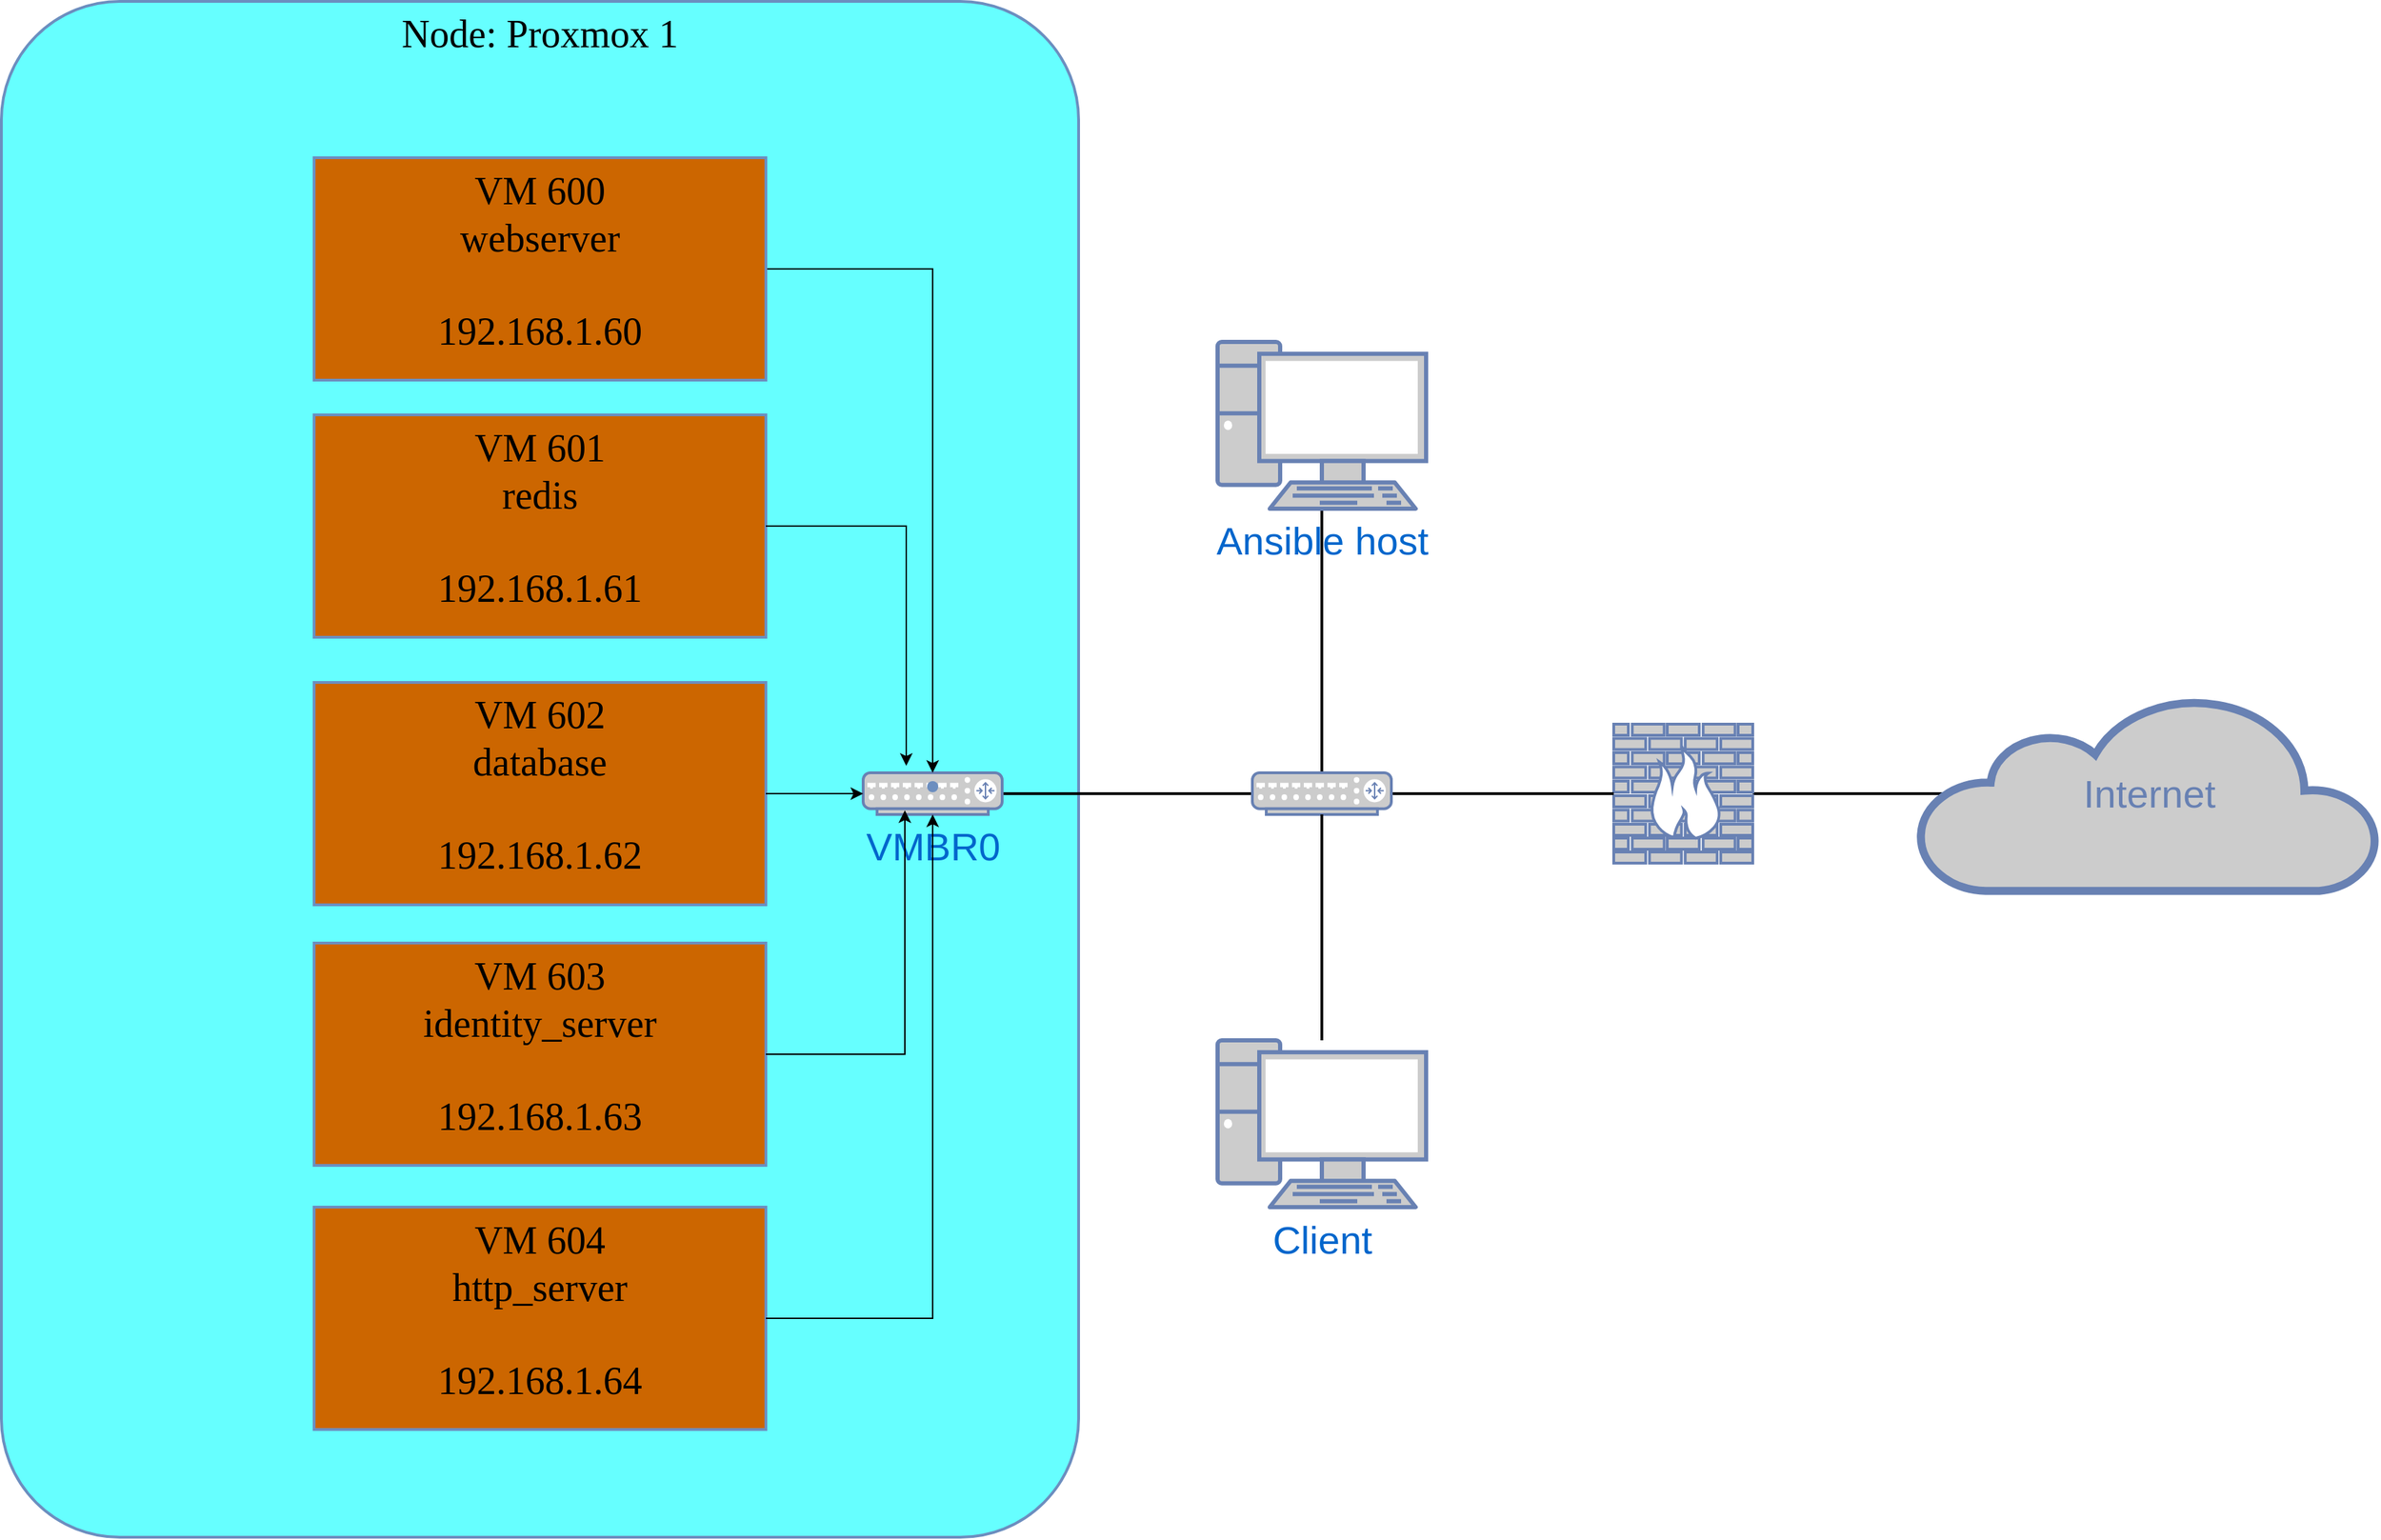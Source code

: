 <mxfile version="22.0.6" type="device">
  <diagram name="Page-1" id="bfe91b75-5d2c-26a0-9c1d-138518896778">
    <mxGraphModel dx="1110" dy="1237" grid="1" gridSize="10" guides="1" tooltips="1" connect="1" arrows="1" fold="1" page="1" pageScale="1" pageWidth="1100" pageHeight="850" background="none" math="0" shadow="0">
      <root>
        <mxCell id="0" />
        <mxCell id="1" parent="0" />
        <mxCell id="7c3789c024ecab99-16" style="edgeStyle=none;html=1;labelBackgroundColor=none;endArrow=none;endFill=0;strokeWidth=2;fontFamily=Verdana;fontSize=15;fontColor=#036897;entryX=0.5;entryY=0;entryDx=0;entryDy=0;entryPerimeter=0;" parent="1" source="7c3789c024ecab99-5" target="7c3789c024ecab99-54" edge="1">
          <mxGeometry relative="1" as="geometry" />
        </mxCell>
        <mxCell id="7c3789c024ecab99-78" value="Node: Proxmox 1" style="rounded=1;whiteSpace=wrap;html=1;shadow=0;comic=0;strokeColor=#6c8ebf;strokeWidth=2;fillColor=#66FFFF;fontFamily=Verdana;fontSize=28;align=center;arcSize=11;verticalAlign=top;" parent="1" vertex="1">
          <mxGeometry x="350" y="215" width="775" height="1105" as="geometry" />
        </mxCell>
        <mxCell id="Tuya2Ku8BdQIEGYvyPrj-4" style="edgeStyle=orthogonalEdgeStyle;rounded=0;orthogonalLoop=1;jettySize=auto;html=1;endArrow=none;endFill=0;entryX=0.06;entryY=0.5;entryDx=0;entryDy=0;entryPerimeter=0;strokeWidth=2;" edge="1" parent="1" source="7c3789c024ecab99-8" target="7c3789c024ecab99-53">
          <mxGeometry relative="1" as="geometry" />
        </mxCell>
        <mxCell id="7c3789c024ecab99-8" value="" style="fontColor=#0066CC;verticalAlign=top;verticalLabelPosition=bottom;labelPosition=center;align=center;html=1;fillColor=#CCCCCC;strokeColor=#6881B3;gradientColor=none;gradientDirection=north;strokeWidth=2;shape=mxgraph.networks.firewall;rounded=0;shadow=0;comic=0;" parent="1" vertex="1">
          <mxGeometry x="1510" y="735" width="100" height="100" as="geometry" />
        </mxCell>
        <mxCell id="7c3789c024ecab99-52" style="edgeStyle=none;html=1;labelBackgroundColor=none;endArrow=none;endFill=0;strokeWidth=2;fontFamily=Verdana;fontSize=15;fontColor=#036897;entryX=0;entryY=0.5;entryDx=0;entryDy=0;entryPerimeter=0;" parent="1" source="7c3789c024ecab99-10" target="7c3789c024ecab99-54" edge="1">
          <mxGeometry relative="1" as="geometry">
            <mxPoint x="1430" y="720" as="targetPoint" />
          </mxGeometry>
        </mxCell>
        <mxCell id="7c3789c024ecab99-10" value="&lt;font style=&quot;font-size: 28px;&quot;&gt;VMBR0&lt;/font&gt;" style="fontColor=#0066CC;verticalAlign=top;verticalLabelPosition=bottom;labelPosition=center;align=center;html=1;fillColor=#CCCCCC;strokeColor=#6881B3;gradientColor=none;gradientDirection=north;strokeWidth=2;shape=mxgraph.networks.router;rounded=0;shadow=0;comic=0;" parent="1" vertex="1">
          <mxGeometry x="970" y="770" width="100" height="30" as="geometry" />
        </mxCell>
        <mxCell id="7c3789c024ecab99-5" value="Ansible host" style="fontColor=#0066CC;verticalAlign=top;verticalLabelPosition=bottom;labelPosition=center;align=center;html=1;fillColor=#CCCCCC;strokeColor=#6881B3;gradientColor=none;gradientDirection=north;strokeWidth=2;shape=mxgraph.networks.pc;rounded=0;shadow=0;comic=0;fontSize=28;" parent="1" vertex="1">
          <mxGeometry x="1225" y="460" width="150" height="120" as="geometry" />
        </mxCell>
        <mxCell id="7c3789c024ecab99-53" value="Internet" style="html=1;fillColor=#CCCCCC;strokeColor=#6881B3;gradientColor=none;gradientDirection=north;strokeWidth=2;shape=mxgraph.networks.cloud;fontColor=#6881B3;rounded=0;shadow=0;comic=0;align=center;fontSize=28;" parent="1" vertex="1">
          <mxGeometry x="1730" y="715" width="330" height="140" as="geometry" />
        </mxCell>
        <mxCell id="7c3789c024ecab99-56" style="edgeStyle=none;html=1;labelBackgroundColor=none;endArrow=none;endFill=0;strokeWidth=2;fontFamily=Verdana;fontSize=28;fontColor=#6881B3;exitX=1;exitY=0.5;exitDx=0;exitDy=0;exitPerimeter=0;entryX=0;entryY=0.5;entryDx=0;entryDy=0;entryPerimeter=0;" parent="1" source="7c3789c024ecab99-54" target="7c3789c024ecab99-8" edge="1">
          <mxGeometry relative="1" as="geometry">
            <mxPoint x="1690" y="850" as="sourcePoint" />
            <mxPoint x="1480" y="790" as="targetPoint" />
          </mxGeometry>
        </mxCell>
        <mxCell id="7c3789c024ecab99-54" value="" style="fontColor=#0066CC;verticalAlign=top;verticalLabelPosition=bottom;labelPosition=center;align=center;html=1;fillColor=#CCCCCC;strokeColor=#6881B3;gradientColor=none;gradientDirection=north;strokeWidth=2;shape=mxgraph.networks.router;rounded=0;shadow=0;comic=0;" parent="1" vertex="1">
          <mxGeometry x="1250" y="770" width="100" height="30" as="geometry" />
        </mxCell>
        <mxCell id="Tuya2Ku8BdQIEGYvyPrj-11" value="" style="edgeStyle=orthogonalEdgeStyle;rounded=0;orthogonalLoop=1;jettySize=auto;html=1;" edge="1" parent="1" source="Tuya2Ku8BdQIEGYvyPrj-5" target="7c3789c024ecab99-10">
          <mxGeometry relative="1" as="geometry">
            <mxPoint x="1020" y="690" as="targetPoint" />
          </mxGeometry>
        </mxCell>
        <mxCell id="Tuya2Ku8BdQIEGYvyPrj-5" value="&lt;div&gt;VM 600&lt;/div&gt;&lt;div&gt;webserver&lt;/div&gt;&lt;div&gt;&lt;br&gt;&lt;/div&gt;&lt;div&gt;192.168.1.60&lt;br&gt;&lt;/div&gt;" style="rounded=0;whiteSpace=wrap;html=1;shadow=0;comic=0;strokeColor=#6c8ebf;strokeWidth=2;fillColor=#CC6600;fontFamily=Verdana;fontSize=28;align=center;arcSize=11;verticalAlign=top;" vertex="1" parent="1">
          <mxGeometry x="575" y="327.5" width="325" height="160" as="geometry" />
        </mxCell>
        <mxCell id="Tuya2Ku8BdQIEGYvyPrj-6" value="&lt;div&gt;VM 601&lt;/div&gt;&lt;div&gt;redis&lt;/div&gt;&lt;div&gt;&lt;br&gt;&lt;/div&gt;&lt;div&gt;192.168.1.61&lt;br&gt;&lt;/div&gt;" style="rounded=0;whiteSpace=wrap;html=1;shadow=0;comic=0;strokeColor=#6c8ebf;strokeWidth=2;fillColor=#CC6600;fontFamily=Verdana;fontSize=28;align=center;arcSize=11;verticalAlign=top;" vertex="1" parent="1">
          <mxGeometry x="575" y="512.5" width="325" height="160" as="geometry" />
        </mxCell>
        <mxCell id="Tuya2Ku8BdQIEGYvyPrj-7" value="&lt;div&gt;VM 602&lt;/div&gt;&lt;div&gt;database&lt;/div&gt;&lt;div&gt;&lt;br&gt;&lt;/div&gt;&lt;div&gt;192.168.1.62&lt;br&gt;&lt;/div&gt;" style="rounded=0;whiteSpace=wrap;html=1;shadow=0;comic=0;strokeColor=#6c8ebf;strokeWidth=2;fillColor=#CC6600;fontFamily=Verdana;fontSize=28;align=center;arcSize=11;verticalAlign=top;" vertex="1" parent="1">
          <mxGeometry x="575" y="705" width="325" height="160" as="geometry" />
        </mxCell>
        <mxCell id="Tuya2Ku8BdQIEGYvyPrj-8" value="&lt;div&gt;VM 603&lt;/div&gt;&lt;div&gt;identity_server&lt;/div&gt;&lt;div&gt;&lt;br&gt;&lt;/div&gt;&lt;div&gt;192.168.1.63&lt;br&gt;&lt;/div&gt;" style="rounded=0;whiteSpace=wrap;html=1;shadow=0;comic=0;strokeColor=#6c8ebf;strokeWidth=2;fillColor=#CC6600;fontFamily=Verdana;fontSize=28;align=center;arcSize=11;verticalAlign=top;" vertex="1" parent="1">
          <mxGeometry x="575" y="892.5" width="325" height="160" as="geometry" />
        </mxCell>
        <mxCell id="Tuya2Ku8BdQIEGYvyPrj-9" value="&lt;div&gt;VM 604&lt;/div&gt;&lt;div&gt;http_server&lt;br&gt;&lt;/div&gt;&lt;div&gt;&lt;br&gt;&lt;/div&gt;&lt;div&gt;192.168.1.64&lt;br&gt;&lt;/div&gt;" style="rounded=0;whiteSpace=wrap;html=1;shadow=0;comic=0;strokeColor=#6c8ebf;strokeWidth=2;fillColor=#CC6600;fontFamily=Verdana;fontSize=28;align=center;arcSize=11;verticalAlign=top;" vertex="1" parent="1">
          <mxGeometry x="575" y="1082.5" width="325" height="160" as="geometry" />
        </mxCell>
        <mxCell id="Tuya2Ku8BdQIEGYvyPrj-10" value="" style="shape=waypoint;sketch=0;size=6;pointerEvents=1;points=[];fillColor=#CC6600;resizable=0;rotatable=0;perimeter=centerPerimeter;snapToPoint=1;fontSize=28;fontFamily=Verdana;verticalAlign=top;strokeColor=#6c8ebf;rounded=0;shadow=0;comic=0;strokeWidth=2;arcSize=11;" vertex="1" parent="1">
          <mxGeometry x="1010" y="770" width="20" height="20" as="geometry" />
        </mxCell>
        <mxCell id="Tuya2Ku8BdQIEGYvyPrj-12" style="edgeStyle=orthogonalEdgeStyle;rounded=0;orthogonalLoop=1;jettySize=auto;html=1;entryX=0.31;entryY=-0.167;entryDx=0;entryDy=0;entryPerimeter=0;" edge="1" parent="1" source="Tuya2Ku8BdQIEGYvyPrj-6" target="7c3789c024ecab99-10">
          <mxGeometry relative="1" as="geometry" />
        </mxCell>
        <mxCell id="Tuya2Ku8BdQIEGYvyPrj-15" style="edgeStyle=orthogonalEdgeStyle;rounded=0;orthogonalLoop=1;jettySize=auto;html=1;entryX=0;entryY=0.5;entryDx=0;entryDy=0;entryPerimeter=0;" edge="1" parent="1" source="Tuya2Ku8BdQIEGYvyPrj-7" target="7c3789c024ecab99-10">
          <mxGeometry relative="1" as="geometry" />
        </mxCell>
        <mxCell id="Tuya2Ku8BdQIEGYvyPrj-16" style="edgeStyle=orthogonalEdgeStyle;rounded=0;orthogonalLoop=1;jettySize=auto;html=1;entryX=0.3;entryY=0.9;entryDx=0;entryDy=0;entryPerimeter=0;" edge="1" parent="1" source="Tuya2Ku8BdQIEGYvyPrj-8" target="7c3789c024ecab99-10">
          <mxGeometry relative="1" as="geometry" />
        </mxCell>
        <mxCell id="Tuya2Ku8BdQIEGYvyPrj-17" style="edgeStyle=orthogonalEdgeStyle;rounded=0;orthogonalLoop=1;jettySize=auto;html=1;entryX=0.5;entryY=1;entryDx=0;entryDy=0;entryPerimeter=0;" edge="1" parent="1" source="Tuya2Ku8BdQIEGYvyPrj-9" target="7c3789c024ecab99-10">
          <mxGeometry relative="1" as="geometry" />
        </mxCell>
        <mxCell id="Tuya2Ku8BdQIEGYvyPrj-18" value="Client" style="fontColor=#0066CC;verticalAlign=top;verticalLabelPosition=bottom;labelPosition=center;align=center;html=1;fillColor=#CCCCCC;strokeColor=#6881B3;gradientColor=none;gradientDirection=north;strokeWidth=2;shape=mxgraph.networks.pc;rounded=0;shadow=0;comic=0;fontSize=28;" vertex="1" parent="1">
          <mxGeometry x="1225" y="962.5" width="150" height="120" as="geometry" />
        </mxCell>
        <mxCell id="Tuya2Ku8BdQIEGYvyPrj-21" style="edgeStyle=orthogonalEdgeStyle;rounded=0;orthogonalLoop=1;jettySize=auto;html=1;entryX=0.5;entryY=1;entryDx=0;entryDy=0;entryPerimeter=0;endArrow=none;endFill=0;strokeWidth=2;" edge="1" parent="1" source="Tuya2Ku8BdQIEGYvyPrj-18" target="7c3789c024ecab99-54">
          <mxGeometry relative="1" as="geometry" />
        </mxCell>
      </root>
    </mxGraphModel>
  </diagram>
</mxfile>
